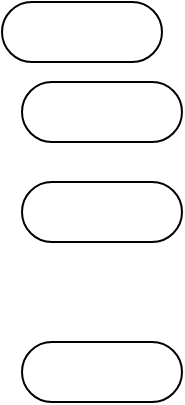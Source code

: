 <mxfile version="14.9.5" type="github">
  <diagram id="EiPn1KZTJitWE8u6H26s" name="Page-1">
    <mxGraphModel dx="854" dy="411" grid="1" gridSize="10" guides="1" tooltips="1" connect="1" arrows="1" fold="1" page="1" pageScale="1" pageWidth="850" pageHeight="1100" math="0" shadow="0">
      <root>
        <mxCell id="0" />
        <mxCell id="1" parent="0" />
        <mxCell id="5UFqyOvrYFjWVp27AYza-1" value="" style="html=1;dashed=0;whitespace=wrap;shape=mxgraph.dfd.start" vertex="1" parent="1">
          <mxGeometry x="220" y="50" width="80" height="30" as="geometry" />
        </mxCell>
        <mxCell id="5UFqyOvrYFjWVp27AYza-2" value="" style="html=1;dashed=0;whitespace=wrap;shape=mxgraph.dfd.start" vertex="1" parent="1">
          <mxGeometry x="230" y="90" width="80" height="30" as="geometry" />
        </mxCell>
        <mxCell id="5UFqyOvrYFjWVp27AYza-3" value="" style="html=1;dashed=0;whitespace=wrap;shape=mxgraph.dfd.start" vertex="1" parent="1">
          <mxGeometry x="230" y="140" width="80" height="30" as="geometry" />
        </mxCell>
        <mxCell id="5UFqyOvrYFjWVp27AYza-4" value="" style="html=1;dashed=0;whitespace=wrap;shape=mxgraph.dfd.start" vertex="1" parent="1">
          <mxGeometry x="230" y="220" width="80" height="30" as="geometry" />
        </mxCell>
      </root>
    </mxGraphModel>
  </diagram>
</mxfile>
